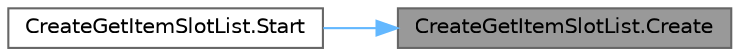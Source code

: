 digraph "CreateGetItemSlotList.Create"
{
 // LATEX_PDF_SIZE
  bgcolor="transparent";
  edge [fontname=Helvetica,fontsize=10,labelfontname=Helvetica,labelfontsize=10];
  node [fontname=Helvetica,fontsize=10,shape=box,height=0.2,width=0.4];
  rankdir="RL";
  Node1 [id="Node000001",label="CreateGetItemSlotList.Create",height=0.2,width=0.4,color="gray40", fillcolor="grey60", style="filled", fontcolor="black",tooltip=" "];
  Node1 -> Node2 [id="edge1_Node000001_Node000002",dir="back",color="steelblue1",style="solid",tooltip=" "];
  Node2 [id="Node000002",label="CreateGetItemSlotList.Start",height=0.2,width=0.4,color="grey40", fillcolor="white", style="filled",URL="$class_create_get_item_slot_list.html#a210c8efc5c94605f91ca242c920435cd",tooltip=" "];
}
